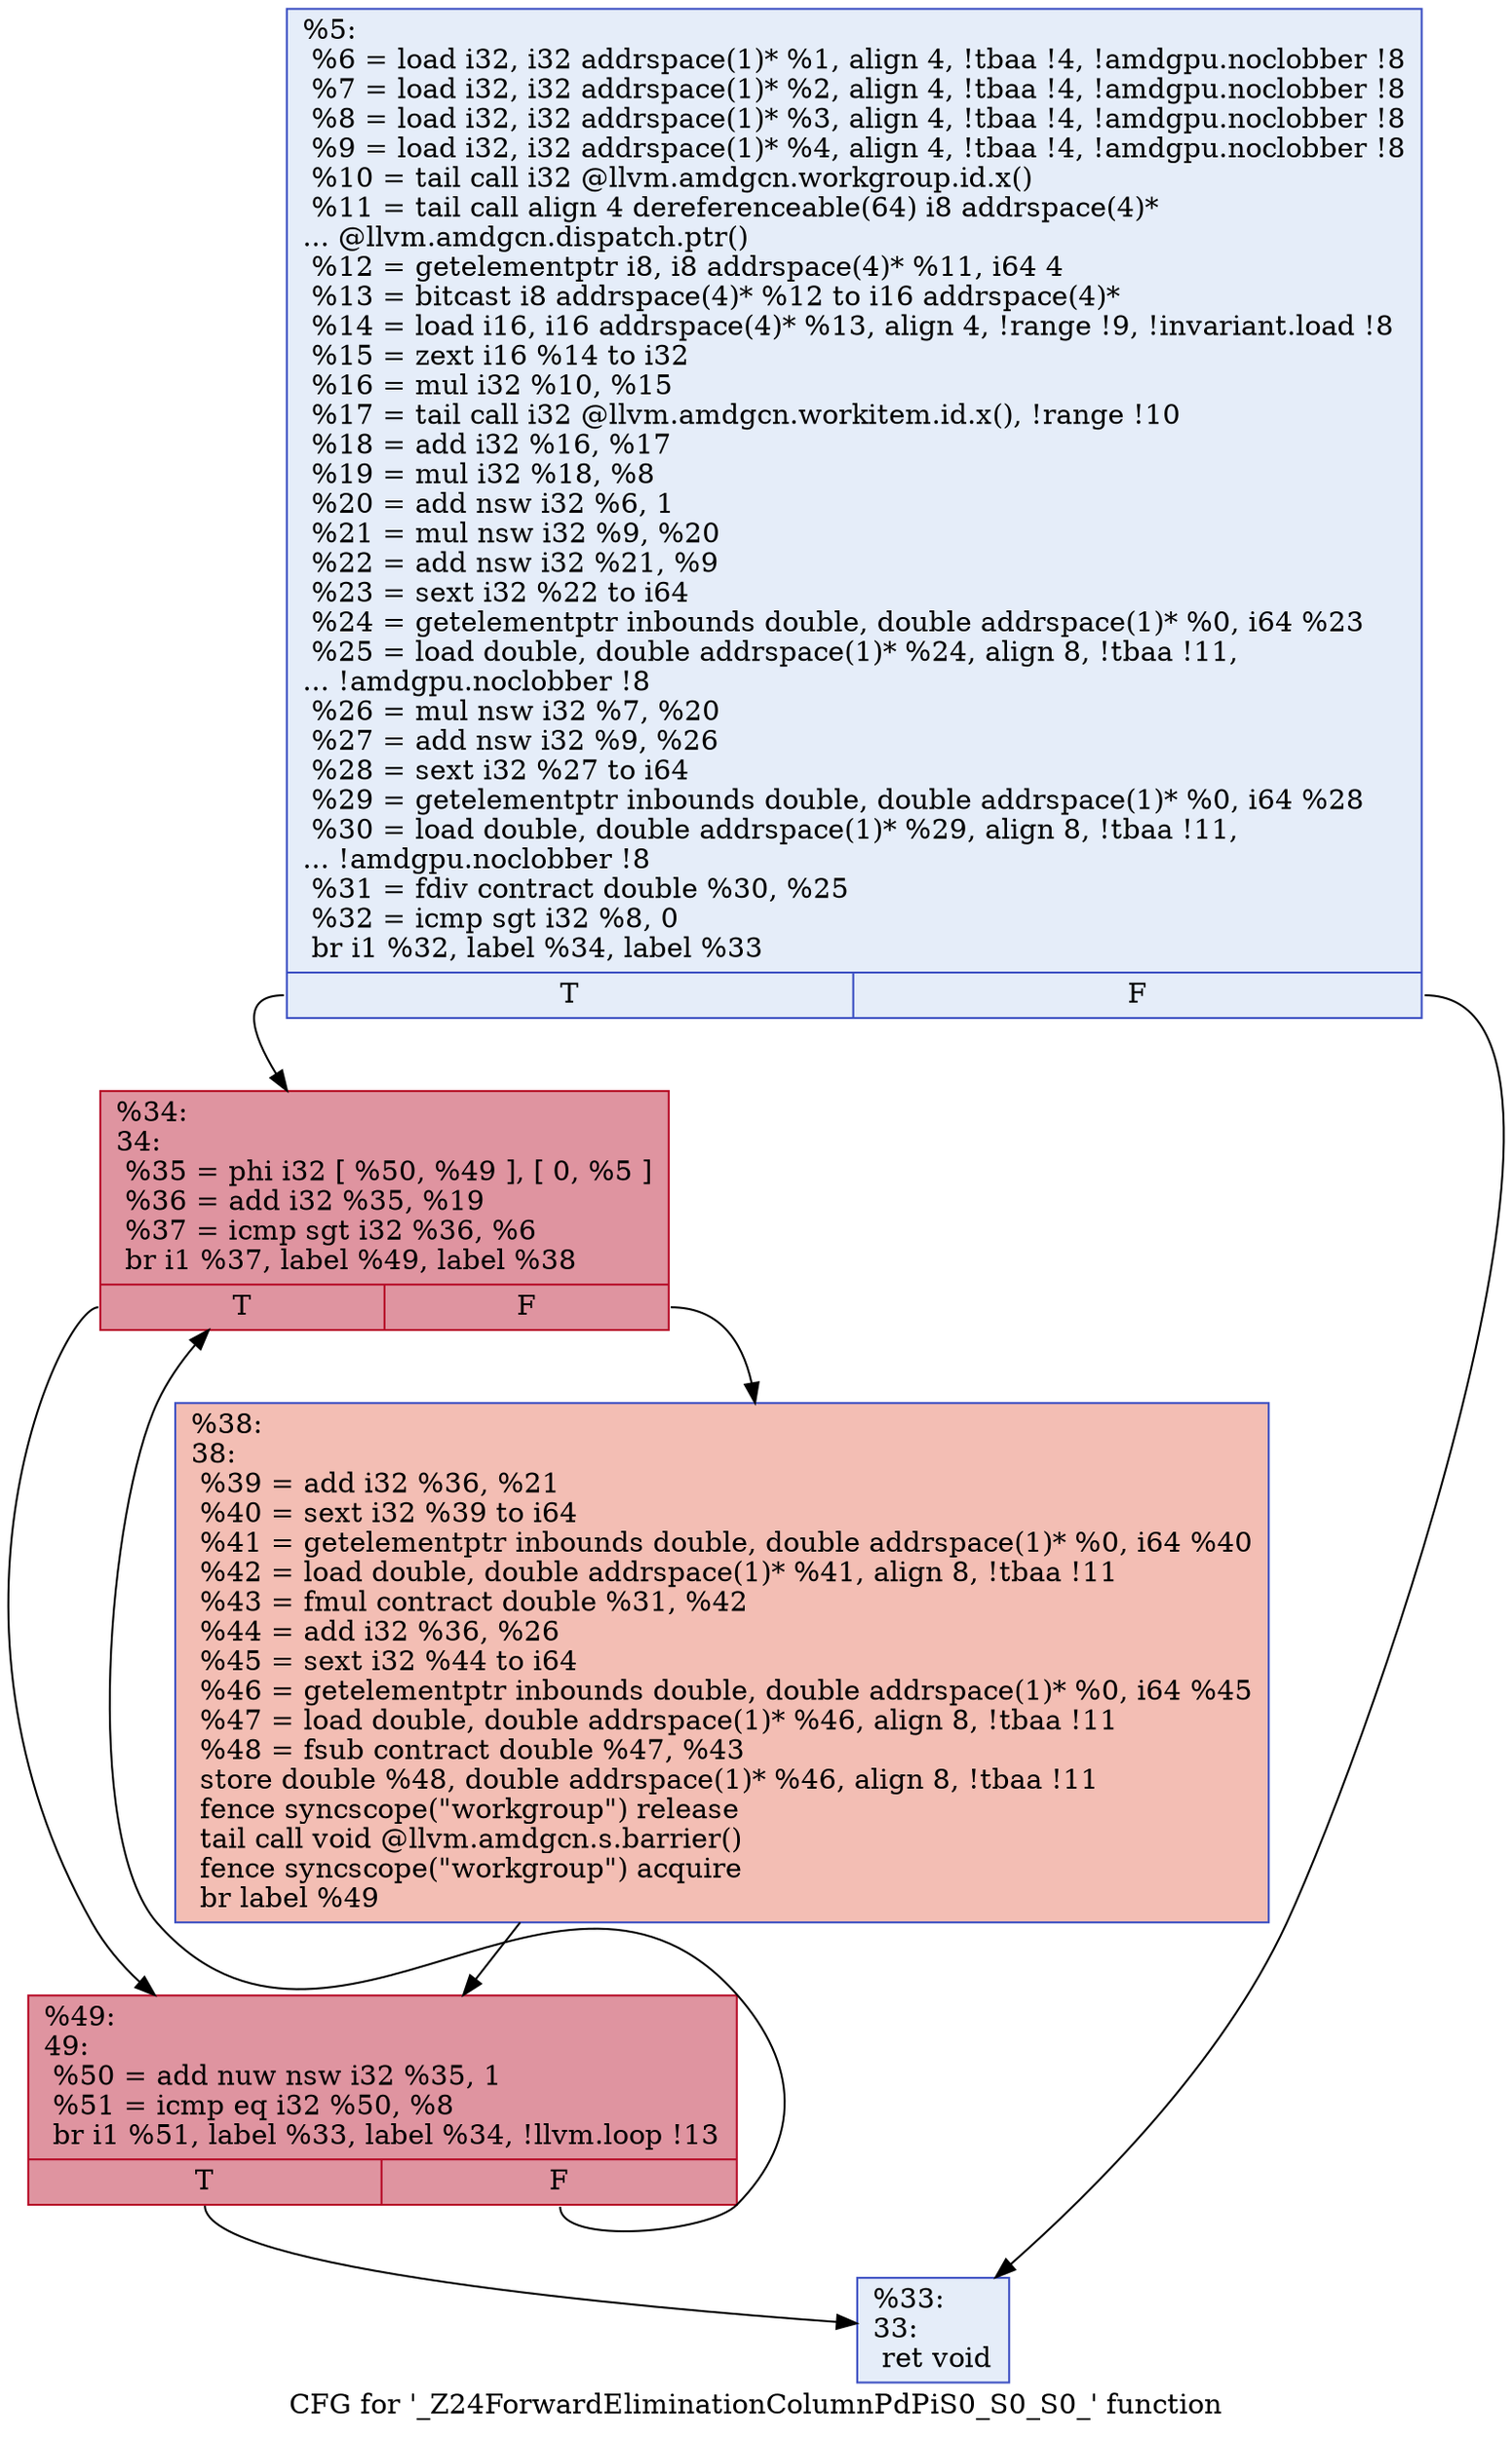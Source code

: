 digraph "CFG for '_Z24ForwardEliminationColumnPdPiS0_S0_S0_' function" {
	label="CFG for '_Z24ForwardEliminationColumnPdPiS0_S0_S0_' function";

	Node0x612c830 [shape=record,color="#3d50c3ff", style=filled, fillcolor="#c5d6f270",label="{%5:\l  %6 = load i32, i32 addrspace(1)* %1, align 4, !tbaa !4, !amdgpu.noclobber !8\l  %7 = load i32, i32 addrspace(1)* %2, align 4, !tbaa !4, !amdgpu.noclobber !8\l  %8 = load i32, i32 addrspace(1)* %3, align 4, !tbaa !4, !amdgpu.noclobber !8\l  %9 = load i32, i32 addrspace(1)* %4, align 4, !tbaa !4, !amdgpu.noclobber !8\l  %10 = tail call i32 @llvm.amdgcn.workgroup.id.x()\l  %11 = tail call align 4 dereferenceable(64) i8 addrspace(4)*\l... @llvm.amdgcn.dispatch.ptr()\l  %12 = getelementptr i8, i8 addrspace(4)* %11, i64 4\l  %13 = bitcast i8 addrspace(4)* %12 to i16 addrspace(4)*\l  %14 = load i16, i16 addrspace(4)* %13, align 4, !range !9, !invariant.load !8\l  %15 = zext i16 %14 to i32\l  %16 = mul i32 %10, %15\l  %17 = tail call i32 @llvm.amdgcn.workitem.id.x(), !range !10\l  %18 = add i32 %16, %17\l  %19 = mul i32 %18, %8\l  %20 = add nsw i32 %6, 1\l  %21 = mul nsw i32 %9, %20\l  %22 = add nsw i32 %21, %9\l  %23 = sext i32 %22 to i64\l  %24 = getelementptr inbounds double, double addrspace(1)* %0, i64 %23\l  %25 = load double, double addrspace(1)* %24, align 8, !tbaa !11,\l... !amdgpu.noclobber !8\l  %26 = mul nsw i32 %7, %20\l  %27 = add nsw i32 %9, %26\l  %28 = sext i32 %27 to i64\l  %29 = getelementptr inbounds double, double addrspace(1)* %0, i64 %28\l  %30 = load double, double addrspace(1)* %29, align 8, !tbaa !11,\l... !amdgpu.noclobber !8\l  %31 = fdiv contract double %30, %25\l  %32 = icmp sgt i32 %8, 0\l  br i1 %32, label %34, label %33\l|{<s0>T|<s1>F}}"];
	Node0x612c830:s0 -> Node0x612f2f0;
	Node0x612c830:s1 -> Node0x612f380;
	Node0x612f380 [shape=record,color="#3d50c3ff", style=filled, fillcolor="#c5d6f270",label="{%33:\l33:                                               \l  ret void\l}"];
	Node0x612f2f0 [shape=record,color="#b70d28ff", style=filled, fillcolor="#b70d2870",label="{%34:\l34:                                               \l  %35 = phi i32 [ %50, %49 ], [ 0, %5 ]\l  %36 = add i32 %35, %19\l  %37 = icmp sgt i32 %36, %6\l  br i1 %37, label %49, label %38\l|{<s0>T|<s1>F}}"];
	Node0x612f2f0:s0 -> Node0x6130a70;
	Node0x612f2f0:s1 -> Node0x6130c90;
	Node0x6130c90 [shape=record,color="#3d50c3ff", style=filled, fillcolor="#e36c5570",label="{%38:\l38:                                               \l  %39 = add i32 %36, %21\l  %40 = sext i32 %39 to i64\l  %41 = getelementptr inbounds double, double addrspace(1)* %0, i64 %40\l  %42 = load double, double addrspace(1)* %41, align 8, !tbaa !11\l  %43 = fmul contract double %31, %42\l  %44 = add i32 %36, %26\l  %45 = sext i32 %44 to i64\l  %46 = getelementptr inbounds double, double addrspace(1)* %0, i64 %45\l  %47 = load double, double addrspace(1)* %46, align 8, !tbaa !11\l  %48 = fsub contract double %47, %43\l  store double %48, double addrspace(1)* %46, align 8, !tbaa !11\l  fence syncscope(\"workgroup\") release\l  tail call void @llvm.amdgcn.s.barrier()\l  fence syncscope(\"workgroup\") acquire\l  br label %49\l}"];
	Node0x6130c90 -> Node0x6130a70;
	Node0x6130a70 [shape=record,color="#b70d28ff", style=filled, fillcolor="#b70d2870",label="{%49:\l49:                                               \l  %50 = add nuw nsw i32 %35, 1\l  %51 = icmp eq i32 %50, %8\l  br i1 %51, label %33, label %34, !llvm.loop !13\l|{<s0>T|<s1>F}}"];
	Node0x6130a70:s0 -> Node0x612f380;
	Node0x6130a70:s1 -> Node0x612f2f0;
}
